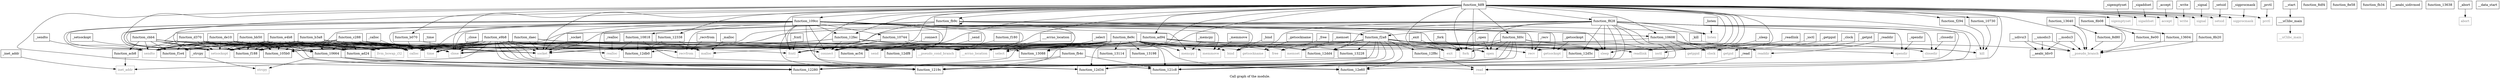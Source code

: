 digraph "Call graph of the module." {
  label="Call graph of the module.";
  node [shape=record];

  Node_function_12280 [label="{function_12280}"];
  Node__realloc [label="{_realloc}"];
  Node__listen [label="{_listen}"];
  Node_function_121c8 [label="{function_121c8}"];
  Node_function_ac54 [label="{function_ac54}"];
  Node__close [label="{_close}"];
  Node__fork [label="{_fork}"];
  Node____uClibc_main [label="{___uClibc_main}"];
  Node__memset [label="{_memset}"];
  Node_function_12dd4 [label="{function_12dd4}"];
  Node__getppid [label="{_getppid}"];
  Node__time [label="{_time}"];
  Node_function_8df4 [label="{function_8df4}"];
  Node_function_acb8 [label="{function_acb8}"];
  Node_function_e9b8 [label="{function_e9b8}"];
  Node__opendir [label="{_opendir}"];
  Node__getsockopt [label="{_getsockopt}"];
  Node_function_8d80 [label="{function_8d80}"];
  Node__free [label="{_free}"];
  Node_function_fdf8 [label="{function_fdf8}"];
  Node_function_ad24 [label="{function_ad24}"];
  Node____errno_location [label="{___errno_location}"];
  Node__exit [label="{_exit}"];
  Node_function_f180 [label="{function_f180}"];
  Node__open [label="{_open}"];
  Node_function_ad94 [label="{function_ad94}"];
  Node_function_12d5c [label="{function_12d5c}"];
  Node_function_8e00 [label="{function_8e00}"];
  Node_function_f188 [label="{function_f188}"];
  Node_function_12e60 [label="{function_12e60}"];
  Node_function_b070 [label="{function_b070}"];
  Node_function_12db0 [label="{function_12db0}"];
  Node_function_f1e4 [label="{function_f1e4}"];
  Node_function_b3a8 [label="{function_b3a8}"];
  Node_function_12d34 [label="{function_12d34}"];
  Node__clock [label="{_clock}"];
  Node_function_105b0 [label="{function_105b0}"];
  Node_function_8e58 [label="{function_8e58}"];
  Node_function_bb50 [label="{function_bb50}"];
  Node_function_f294 [label="{function_f294}"];
  Node__sigprocmask [label="{_sigprocmask}"];
  Node_function_c288 [label="{function_c288}"];
  Node_function_10608 [label="{function_10608}"];
  Node_function_f2a8 [label="{function_f2a8}"];
  Node__setsid [label="{_setsid}"];
  Node_function_cbb4 [label="{function_cbb4}"];
  Node_function_f828 [label="{function_f828}"];
  Node_function_10664 [label="{function_10664}"];
  Node___start [label="{__start}"];
  Node_function_fb34 [label="{function_fb34}"];
  Node_function_d370 [label="{function_d370}"];
  Node__closedir [label="{_closedir}"];
  Node_function_10730 [label="{function_10730}"];
  Node_function_10744 [label="{function_10744}"];
  Node_function_fb4c [label="{function_fb4c}"];
  Node_function_daec [label="{function_daec}"];
  Node_function_12df8 [label="{function_12df8}"];
  Node_function_10818 [label="{function_10818}"];
  Node__getsockname [label="{_getsockname}"];
  Node_function_fb9c [label="{function_fb9c}"];
  Node_function_de10 [label="{function_de10}"];
  Node_function_109cc [label="{function_109cc}"];
  Node_function_8e9c [label="{function_8e9c}"];
  Node__fcntl [label="{_fcntl}"];
  Node_function_fd0c [label="{function_fd0c}"];
  Node_function_e4b8 [label="{function_e4b8}"];
  Node_function_1219c [label="{function_1219c}"];
  Node_function_12338 [label="{function_12338}"];
  Node___udivsi3 [label="{__udivsi3}"];
  Node___aeabi_uidivmod [label="{__aeabi_uidivmod}"];
  Node___umodsi3 [label="{__umodsi3}"];
  Node_sleep [color="gray50", fontcolor="gray50", label="{sleep}"];
  Node_recvfrom [color="gray50", fontcolor="gray50", label="{recvfrom}"];
  Node_socket [color="gray50", fontcolor="gray50", label="{socket}"];
  Node_select [color="gray50", fontcolor="gray50", label="{select}"];
  Node_readdir [color="gray50", fontcolor="gray50", label="{readdir}"];
  Node___modsi3 [label="{__modsi3}"];
  Node___aeabi_ldiv0 [label="{__aeabi_ldiv0}"];
  Node_function_13604 [label="{function_13604}"];
  Node_function_13638 [label="{function_13638}"];
  Node_function_13640 [label="{function_13640}"];
  Node_strcpy [color="gray50", fontcolor="gray50", label="{strcpy}"];
  Node_ioctl [color="gray50", fontcolor="gray50", label="{ioctl}"];
  Node_function_13088 [label="{function_13088}"];
  Node_function_13114 [label="{function_13114}"];
  Node_function_12fec [label="{function_12fec}"];
  Node_function_12f8c [label="{function_12f8c}"];
  Node_function_13198 [label="{function_13198}"];
  Node_function_13228 [label="{function_13228}"];
  Node_recv [color="gray50", fontcolor="gray50", label="{recv}"];
  Node_connect [color="gray50", fontcolor="gray50", label="{connect}"];
  Node_sigemptyset [color="gray50", fontcolor="gray50", label="{sigemptyset}"];
  Node_memmove [color="gray50", fontcolor="gray50", label="{memmove}"];
  Node_sigaddset [color="gray50", fontcolor="gray50", label="{sigaddset}"];
  Node_send [color="gray50", fontcolor="gray50", label="{send}"];
  Node_abort [color="gray50", fontcolor="gray50", label="{abort}"];
  Node_accept [color="gray50", fontcolor="gray50", label="{accept}"];
  Node_calloc [color="gray50", fontcolor="gray50", label="{calloc}"];
  Node_write [color="gray50", fontcolor="gray50", label="{write}"];
  Node_kill [color="gray50", fontcolor="gray50", label="{kill}"];
  Node_bind [color="gray50", fontcolor="gray50", label="{bind}"];
  Node_inet_addr [color="gray50", fontcolor="gray50", label="{inet_addr}"];
  Node_setsockopt [color="gray50", fontcolor="gray50", label="{setsockopt}"];
  Node_signal [color="gray50", fontcolor="gray50", label="{signal}"];
  Node_read [color="gray50", fontcolor="gray50", label="{read}"];
  Node_sendto [color="gray50", fontcolor="gray50", label="{sendto}"];
  Node_realloc [color="gray50", fontcolor="gray50", label="{realloc}"];
  Node_listen [color="gray50", fontcolor="gray50", label="{listen}"];
  Node_fork [color="gray50", fontcolor="gray50", label="{fork}"];
  Node___uClibc_main [color="gray50", fontcolor="gray50", label="{__uClibc_main}"];
  Node_memset [color="gray50", fontcolor="gray50", label="{memset}"];
  Node_getppid [color="gray50", fontcolor="gray50", label="{getppid}"];
  Node_time [color="gray50", fontcolor="gray50", label="{time}"];
  Node_opendir [color="gray50", fontcolor="gray50", label="{opendir}"];
  Node_getsockopt [color="gray50", fontcolor="gray50", label="{getsockopt}"];
  Node___errno_location [color="gray50", fontcolor="gray50", label="{__errno_location}"];
  Node_exit [color="gray50", fontcolor="gray50", label="{exit}"];
  Node_open [color="gray50", fontcolor="gray50", label="{open}"];
  Node_clock [color="gray50", fontcolor="gray50", label="{clock}"];
  Node_setsid [color="gray50", fontcolor="gray50", label="{setsid}"];
  Node_closedir [color="gray50", fontcolor="gray50", label="{closedir}"];
  Node_fcntl [color="gray50", fontcolor="gray50", label="{fcntl}"];
  Node_close [color="gray50", fontcolor="gray50", label="{close}"];
  Node_free [color="gray50", fontcolor="gray50", label="{free}"];
  Node_sigprocmask [color="gray50", fontcolor="gray50", label="{sigprocmask}"];
  Node_getsockname [color="gray50", fontcolor="gray50", label="{getsockname}"];
  Node___data_start [label="{__data_start}"];
  Node_llvm_bswap_i32 [color="gray50", fontcolor="gray50", label="{llvm_bswap_i32}"];
  Node_getpid [color="gray50", fontcolor="gray50", label="{getpid}"];
  Node_prctl [color="gray50", fontcolor="gray50", label="{prctl}"];
  Node_memcpy [color="gray50", fontcolor="gray50", label="{memcpy}"];
  Node_readlink [color="gray50", fontcolor="gray50", label="{readlink}"];
  Node_malloc [color="gray50", fontcolor="gray50", label="{malloc}"];
  Node___pseudo_branch [color="gray50", fontcolor="gray50", label="{__pseudo_branch}"];
  Node___pseudo_cond_branch [color="gray50", fontcolor="gray50", label="{__pseudo_cond_branch}"];
  Node_function_8b08 [label="{function_8b08}"];
  Node_function_8b20 [label="{function_8b20}"];
  Node__strcpy [label="{_strcpy}"];
  Node__ioctl [label="{_ioctl}"];
  Node__recv [label="{_recv}"];
  Node__connect [label="{_connect}"];
  Node__sigemptyset [label="{_sigemptyset}"];
  Node__memmove [label="{_memmove}"];
  Node__getpid [label="{_getpid}"];
  Node__prctl [label="{_prctl}"];
  Node__memcpy [label="{_memcpy}"];
  Node__readlink [label="{_readlink}"];
  Node__malloc [label="{_malloc}"];
  Node__sleep [label="{_sleep}"];
  Node__recvfrom [label="{_recvfrom}"];
  Node__socket [label="{_socket}"];
  Node__select [label="{_select}"];
  Node__readdir [label="{_readdir}"];
  Node__sigaddset [label="{_sigaddset}"];
  Node__send [label="{_send}"];
  Node__abort [label="{_abort}"];
  Node__accept [label="{_accept}"];
  Node__calloc [label="{_calloc}"];
  Node__write [label="{_write}"];
  Node__kill [label="{_kill}"];
  Node__bind [label="{_bind}"];
  Node__inet_addr [label="{_inet_addr}"];
  Node__setsockopt [label="{_setsockopt}"];
  Node__signal [label="{_signal}"];
  Node__read [label="{_read}"];
  Node__sendto [label="{_sendto}"];
  Node__realloc -> Node_realloc;
  Node__listen -> Node_listen;
  Node__close -> Node_close;
  Node__fork -> Node_fork;
  Node____uClibc_main -> Node___uClibc_main;
  Node__memset -> Node_memset;
  Node__getppid -> Node_getppid;
  Node__time -> Node_time;
  Node_function_acb8 -> Node_inet_addr;
  Node_function_e9b8 -> Node_function_12280;
  Node_function_e9b8 -> Node_function_121c8;
  Node_function_e9b8 -> Node_function_ac54;
  Node_function_e9b8 -> Node_function_ad24;
  Node_function_e9b8 -> Node_function_f188;
  Node_function_e9b8 -> Node_function_12db0;
  Node_function_e9b8 -> Node_function_f1e4;
  Node_function_e9b8 -> Node_function_12d34;
  Node_function_e9b8 -> Node_function_105b0;
  Node_function_e9b8 -> Node_function_10664;
  Node_function_e9b8 -> Node_function_1219c;
  Node_function_e9b8 -> Node_socket;
  Node_function_e9b8 -> Node_function_13088;
  Node_function_e9b8 -> Node_calloc;
  Node_function_e9b8 -> Node_inet_addr;
  Node_function_e9b8 -> Node_setsockopt;
  Node_function_e9b8 -> Node_read;
  Node_function_e9b8 -> Node_sendto;
  Node_function_e9b8 -> Node_time;
  Node_function_e9b8 -> Node_open;
  Node_function_e9b8 -> Node_close;
  Node__opendir -> Node_opendir;
  Node__getsockopt -> Node_getsockopt;
  Node_function_8d80 -> Node___pseudo_branch;
  Node__free -> Node_free;
  Node_function_fdf8 -> Node_function_12280;
  Node_function_fdf8 -> Node_function_121c8;
  Node_function_fdf8 -> Node_function_12dd4;
  Node_function_fdf8 -> Node_function_ad94;
  Node_function_fdf8 -> Node_function_12d5c;
  Node_function_fdf8 -> Node_function_b070;
  Node_function_fdf8 -> Node_function_12d34;
  Node_function_fdf8 -> Node_function_105b0;
  Node_function_fdf8 -> Node_function_f294;
  Node_function_fdf8 -> Node_function_10608;
  Node_function_fdf8 -> Node_function_f828;
  Node_function_fdf8 -> Node_function_10664;
  Node_function_fdf8 -> Node_function_10730;
  Node_function_fdf8 -> Node_function_fb9c;
  Node_function_fdf8 -> Node_function_109cc;
  Node_function_fdf8 -> Node_function_fd0c;
  Node_function_fdf8 -> Node_function_1219c;
  Node_function_fdf8 -> Node_function_12338;
  Node_function_fdf8 -> Node_sleep;
  Node_function_fdf8 -> Node_socket;
  Node_function_fdf8 -> Node_select;
  Node_function_fdf8 -> Node_function_12fec;
  Node_function_fdf8 -> Node_recv;
  Node_function_fdf8 -> Node_connect;
  Node_function_fdf8 -> Node_sigemptyset;
  Node_function_fdf8 -> Node_sigaddset;
  Node_function_fdf8 -> Node_send;
  Node_function_fdf8 -> Node_accept;
  Node_function_fdf8 -> Node_write;
  Node_function_fdf8 -> Node_kill;
  Node_function_fdf8 -> Node_signal;
  Node_function_fdf8 -> Node_fork;
  Node_function_fdf8 -> Node_getsockopt;
  Node_function_fdf8 -> Node___errno_location;
  Node_function_fdf8 -> Node_exit;
  Node_function_fdf8 -> Node_setsid;
  Node_function_fdf8 -> Node_fcntl;
  Node_function_fdf8 -> Node_close;
  Node_function_fdf8 -> Node_sigprocmask;
  Node_function_fdf8 -> Node_prctl;
  Node_function_fdf8 -> Node___pseudo_branch;
  Node_function_fdf8 -> Node___pseudo_cond_branch;
  Node_function_ad24 -> Node_function_12e60;
  Node____errno_location -> Node___errno_location;
  Node__exit -> Node_exit;
  Node_function_f180 -> Node___pseudo_cond_branch;
  Node__open -> Node_open;
  Node_function_ad94 -> Node_function_12db0;
  Node_function_ad94 -> Node_calloc;
  Node_function_ad94 -> Node_fork;
  Node_function_ad94 -> Node___errno_location;
  Node_function_ad94 -> Node_exit;
  Node_function_ad94 -> Node_free;
  Node_function_ad94 -> Node_llvm_bswap_i32;
  Node_function_ad94 -> Node___pseudo_branch;
  Node_function_ad94 -> Node___pseudo_cond_branch;
  Node_function_b070 -> Node_calloc;
  Node_function_b070 -> Node_realloc;
  Node_function_b3a8 -> Node_function_ad24;
  Node_function_b3a8 -> Node_function_f188;
  Node_function_b3a8 -> Node_function_12db0;
  Node_function_b3a8 -> Node_function_f1e4;
  Node_function_b3a8 -> Node_function_105b0;
  Node_function_b3a8 -> Node_function_10664;
  Node_function_b3a8 -> Node_socket;
  Node_function_b3a8 -> Node_calloc;
  Node_function_b3a8 -> Node_setsockopt;
  Node_function_b3a8 -> Node_sendto;
  Node_function_b3a8 -> Node_time;
  Node_function_b3a8 -> Node_close;
  Node_function_b3a8 -> Node_llvm_bswap_i32;
  Node__clock -> Node_clock;
  Node_function_bb50 -> Node_function_ad24;
  Node_function_bb50 -> Node_function_f188;
  Node_function_bb50 -> Node_function_f1e4;
  Node_function_bb50 -> Node_function_105b0;
  Node_function_bb50 -> Node_function_10664;
  Node_function_bb50 -> Node_socket;
  Node_function_bb50 -> Node_calloc;
  Node_function_bb50 -> Node_setsockopt;
  Node_function_bb50 -> Node_sendto;
  Node_function_bb50 -> Node_time;
  Node_function_bb50 -> Node_close;
  Node_function_bb50 -> Node_llvm_bswap_i32;
  Node_function_f294 -> Node_kill;
  Node__sigprocmask -> Node_sigprocmask;
  Node_function_c288 -> Node_function_ad24;
  Node_function_c288 -> Node_function_f188;
  Node_function_c288 -> Node_function_f1e4;
  Node_function_c288 -> Node_function_105b0;
  Node_function_c288 -> Node_function_10664;
  Node_function_c288 -> Node_recvfrom;
  Node_function_c288 -> Node_socket;
  Node_function_c288 -> Node_connect;
  Node_function_c288 -> Node_calloc;
  Node_function_c288 -> Node_setsockopt;
  Node_function_c288 -> Node_sendto;
  Node_function_c288 -> Node_time;
  Node_function_c288 -> Node_fcntl;
  Node_function_c288 -> Node_close;
  Node_function_c288 -> Node_llvm_bswap_i32;
  Node_function_c288 -> Node_malloc;
  Node_function_10608 -> Node_getppid;
  Node_function_10608 -> Node_time;
  Node_function_10608 -> Node_clock;
  Node_function_10608 -> Node_getpid;
  Node_function_f2a8 -> Node_function_12280;
  Node_function_f2a8 -> Node_function_121c8;
  Node_function_f2a8 -> Node_function_12dd4;
  Node_function_f2a8 -> Node_function_12d5c;
  Node_function_f2a8 -> Node_function_12e60;
  Node_function_f2a8 -> Node_function_12d34;
  Node_function_f2a8 -> Node_function_1219c;
  Node_function_f2a8 -> Node_sleep;
  Node_function_f2a8 -> Node_readdir;
  Node_function_f2a8 -> Node_function_13088;
  Node_function_f2a8 -> Node_function_12f8c;
  Node_function_f2a8 -> Node_function_13228;
  Node_function_f2a8 -> Node_kill;
  Node_function_f2a8 -> Node_memset;
  Node_function_f2a8 -> Node_opendir;
  Node_function_f2a8 -> Node_open;
  Node_function_f2a8 -> Node_closedir;
  Node_function_f2a8 -> Node_close;
  Node_function_f2a8 -> Node_readlink;
  Node__setsid -> Node_setsid;
  Node_function_cbb4 -> Node_function_acb8;
  Node_function_cbb4 -> Node_function_ad24;
  Node_function_cbb4 -> Node_function_f188;
  Node_function_cbb4 -> Node_function_f1e4;
  Node_function_cbb4 -> Node_function_105b0;
  Node_function_cbb4 -> Node_function_10664;
  Node_function_cbb4 -> Node_socket;
  Node_function_cbb4 -> Node_calloc;
  Node_function_cbb4 -> Node_setsockopt;
  Node_function_cbb4 -> Node_sendto;
  Node_function_cbb4 -> Node_time;
  Node_function_cbb4 -> Node_close;
  Node_function_cbb4 -> Node_llvm_bswap_i32;
  Node_function_f828 -> Node_function_12280;
  Node_function_f828 -> Node_function_121c8;
  Node_function_f828 -> Node_function_12dd4;
  Node_function_f828 -> Node_function_12d5c;
  Node_function_f828 -> Node_function_12e60;
  Node_function_f828 -> Node_function_12d34;
  Node_function_f828 -> Node_function_f2a8;
  Node_function_f828 -> Node_function_1219c;
  Node_function_f828 -> Node_sleep;
  Node_function_f828 -> Node_socket;
  Node_function_f828 -> Node_readdir;
  Node_function_f828 -> Node_bind;
  Node_function_f828 -> Node_read;
  Node_function_f828 -> Node_listen;
  Node_function_f828 -> Node_fork;
  Node_function_f828 -> Node_time;
  Node_function_f828 -> Node_opendir;
  Node_function_f828 -> Node_open;
  Node_function_f828 -> Node_closedir;
  Node_function_f828 -> Node_close;
  Node_function_f828 -> Node_malloc;
  Node_function_10664 -> Node_function_12280;
  Node_function_10664 -> Node_function_121c8;
  Node_function_10664 -> Node_function_12d34;
  Node_function_10664 -> Node_function_1219c;
  Node_function_10664 -> Node_strcpy;
  Node___start -> Node____uClibc_main;
  Node_function_d370 -> Node_function_acb8;
  Node_function_d370 -> Node_function_ad24;
  Node_function_d370 -> Node_function_f188;
  Node_function_d370 -> Node_function_f1e4;
  Node_function_d370 -> Node_function_105b0;
  Node_function_d370 -> Node_socket;
  Node_function_d370 -> Node_calloc;
  Node_function_d370 -> Node_setsockopt;
  Node_function_d370 -> Node_sendto;
  Node_function_d370 -> Node_time;
  Node_function_d370 -> Node_close;
  Node_function_d370 -> Node_llvm_bswap_i32;
  Node__closedir -> Node_closedir;
  Node_function_10730 -> Node_kill;
  Node_function_10744 -> Node_function_12dd4;
  Node_function_10744 -> Node_socket;
  Node_function_10744 -> Node_connect;
  Node_function_10744 -> Node_fcntl;
  Node_function_10744 -> Node___pseudo_cond_branch;
  Node_function_fb4c -> Node_function_12280;
  Node_function_fb4c -> Node_function_121c8;
  Node_function_fb4c -> Node_function_1219c;
  Node_function_daec -> Node_function_ad24;
  Node_function_daec -> Node_function_105b0;
  Node_function_daec -> Node_function_10664;
  Node_function_daec -> Node_socket;
  Node_function_daec -> Node_connect;
  Node_function_daec -> Node_send;
  Node_function_daec -> Node_calloc;
  Node_function_daec -> Node_bind;
  Node_function_daec -> Node_time;
  Node_function_daec -> Node_llvm_bswap_i32;
  Node_function_10818 -> Node_function_12db0;
  Node_function_10818 -> Node_function_12d34;
  Node_function_10818 -> Node_realloc;
  Node_function_10818 -> Node_malloc;
  Node__getsockname -> Node_getsockname;
  Node_function_fb9c -> Node_function_f2a8;
  Node_function_fb9c -> Node_function_fb9c;
  Node_function_fb9c -> Node_sleep;
  Node_function_fb9c -> Node_socket;
  Node_function_fb9c -> Node_connect;
  Node_function_fb9c -> Node_bind;
  Node_function_fb9c -> Node_setsockopt;
  Node_function_fb9c -> Node_listen;
  Node_function_fb9c -> Node___errno_location;
  Node_function_fb9c -> Node_fcntl;
  Node_function_fb9c -> Node_close;
  Node_function_de10 -> Node_function_ad24;
  Node_function_de10 -> Node_function_f188;
  Node_function_de10 -> Node_function_f1e4;
  Node_function_de10 -> Node_function_105b0;
  Node_function_de10 -> Node_function_10664;
  Node_function_de10 -> Node_socket;
  Node_function_de10 -> Node_calloc;
  Node_function_de10 -> Node_setsockopt;
  Node_function_de10 -> Node_sendto;
  Node_function_de10 -> Node_time;
  Node_function_de10 -> Node_close;
  Node_function_de10 -> Node_llvm_bswap_i32;
  Node_function_109cc -> Node_function_12280;
  Node_function_109cc -> Node_function_121c8;
  Node_function_109cc -> Node_function_f188;
  Node_function_109cc -> Node_function_f1e4;
  Node_function_109cc -> Node_function_105b0;
  Node_function_109cc -> Node_function_10608;
  Node_function_109cc -> Node_function_10744;
  Node_function_109cc -> Node_function_12df8;
  Node_function_109cc -> Node_function_10818;
  Node_function_109cc -> Node_function_1219c;
  Node_function_109cc -> Node_recvfrom;
  Node_function_109cc -> Node_socket;
  Node_function_109cc -> Node_select;
  Node_function_109cc -> Node_function_12fec;
  Node_function_109cc -> Node_recv;
  Node_function_109cc -> Node_connect;
  Node_function_109cc -> Node_memmove;
  Node_function_109cc -> Node_send;
  Node_function_109cc -> Node_calloc;
  Node_function_109cc -> Node_setsockopt;
  Node_function_109cc -> Node_sendto;
  Node_function_109cc -> Node_fork;
  Node_function_109cc -> Node_time;
  Node_function_109cc -> Node_getsockopt;
  Node_function_109cc -> Node___errno_location;
  Node_function_109cc -> Node_exit;
  Node_function_109cc -> Node_fcntl;
  Node_function_109cc -> Node_close;
  Node_function_109cc -> Node_llvm_bswap_i32;
  Node_function_109cc -> Node_memcpy;
  Node_function_8e9c -> Node_function_12280;
  Node_function_8e9c -> Node_function_121c8;
  Node_function_8e9c -> Node_function_ac54;
  Node_function_8e9c -> Node_function_12dd4;
  Node_function_8e9c -> Node_function_ad24;
  Node_function_8e9c -> Node_function_12d5c;
  Node_function_8e9c -> Node_function_12e60;
  Node_function_8e9c -> Node_function_12d34;
  Node_function_8e9c -> Node_function_105b0;
  Node_function_8e9c -> Node_function_12df8;
  Node_function_8e9c -> Node_function_1219c;
  Node_function_8e9c -> Node_sleep;
  Node_function_8e9c -> Node_socket;
  Node_function_8e9c -> Node_select;
  Node_function_8e9c -> Node_function_13088;
  Node_function_8e9c -> Node_function_13114;
  Node_function_8e9c -> Node_function_13198;
  Node_function_8e9c -> Node_function_13228;
  Node_function_8e9c -> Node_recv;
  Node_function_8e9c -> Node_connect;
  Node_function_8e9c -> Node_memmove;
  Node_function_8e9c -> Node_send;
  Node_function_8e9c -> Node_calloc;
  Node_function_8e9c -> Node_setsockopt;
  Node_function_8e9c -> Node_memset;
  Node_function_8e9c -> Node_time;
  Node_function_8e9c -> Node_getsockopt;
  Node_function_8e9c -> Node___errno_location;
  Node_function_8e9c -> Node_fcntl;
  Node_function_8e9c -> Node_close;
  Node_function_8e9c -> Node_llvm_bswap_i32;
  Node_function_8e9c -> Node_memcpy;
  Node_function_8e9c -> Node___pseudo_cond_branch;
  Node__fcntl -> Node_fcntl;
  Node_function_fd0c -> Node_function_12280;
  Node_function_fd0c -> Node_function_121c8;
  Node_function_fd0c -> Node_function_1219c;
  Node_function_fd0c -> Node_sleep;
  Node_function_fd0c -> Node_ioctl;
  Node_function_fd0c -> Node_fork;
  Node_function_fd0c -> Node_exit;
  Node_function_fd0c -> Node_open;
  Node_function_e4b8 -> Node_function_12280;
  Node_function_e4b8 -> Node_function_ad24;
  Node_function_e4b8 -> Node_function_f188;
  Node_function_e4b8 -> Node_function_12db0;
  Node_function_e4b8 -> Node_function_f1e4;
  Node_function_e4b8 -> Node_function_105b0;
  Node_function_e4b8 -> Node_function_1219c;
  Node_function_e4b8 -> Node_socket;
  Node_function_e4b8 -> Node_calloc;
  Node_function_e4b8 -> Node_setsockopt;
  Node_function_e4b8 -> Node_sendto;
  Node_function_e4b8 -> Node_time;
  Node_function_e4b8 -> Node_close;
  Node_function_e4b8 -> Node_llvm_bswap_i32;
  Node_function_12338 -> Node_function_12db0;
  Node_function_12338 -> Node_malloc;
  Node___udivsi3 -> Node___aeabi_ldiv0;
  Node___udivsi3 -> Node___pseudo_branch;
  Node___umodsi3 -> Node___aeabi_ldiv0;
  Node___umodsi3 -> Node___pseudo_branch;
  Node___modsi3 -> Node___aeabi_ldiv0;
  Node___modsi3 -> Node___pseudo_branch;
  Node_function_13604 -> Node___pseudo_branch;
  Node_function_13640 -> Node_function_8d80;
  Node_function_13640 -> Node___pseudo_branch;
  Node_function_12fec -> Node_socket;
  Node_function_12fec -> Node_connect;
  Node_function_12fec -> Node___errno_location;
  Node_function_12fec -> Node_close;
  Node_function_12fec -> Node_getsockname;
  Node_function_12f8c -> Node_read;
  Node_function_8b08 -> Node_function_8e00;
  Node_function_8b08 -> Node_function_13604;
  Node_function_8b08 -> Node___pseudo_branch;
  Node_function_8b20 -> Node___pseudo_branch;
  Node__strcpy -> Node_strcpy;
  Node__ioctl -> Node_ioctl;
  Node__recv -> Node_recv;
  Node__connect -> Node_connect;
  Node__sigemptyset -> Node_sigemptyset;
  Node__memmove -> Node_memmove;
  Node__getpid -> Node_getpid;
  Node__prctl -> Node_prctl;
  Node__memcpy -> Node_memcpy;
  Node__readlink -> Node_readlink;
  Node__malloc -> Node_malloc;
  Node__sleep -> Node_sleep;
  Node__recvfrom -> Node_recvfrom;
  Node__socket -> Node_socket;
  Node__select -> Node_select;
  Node__readdir -> Node_readdir;
  Node__sigaddset -> Node_sigaddset;
  Node__send -> Node_send;
  Node__abort -> Node_abort;
  Node__accept -> Node_accept;
  Node__calloc -> Node_calloc;
  Node__write -> Node_write;
  Node__kill -> Node_kill;
  Node__bind -> Node_bind;
  Node__inet_addr -> Node_inet_addr;
  Node__setsockopt -> Node_setsockopt;
  Node__signal -> Node_signal;
  Node__read -> Node_read;
  Node__sendto -> Node_sendto;
}
